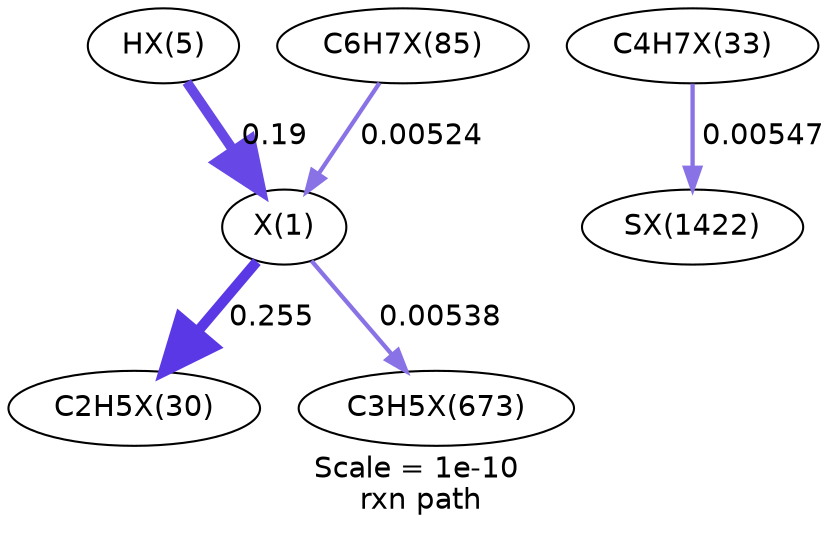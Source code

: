 digraph reaction_paths {
center=1;
s49 -> s48[fontname="Helvetica", style="setlinewidth(4.75)", arrowsize=2.37, color="0.7, 0.69, 0.9"
, label=" 0.19"];
s65 -> s48[fontname="Helvetica", style="setlinewidth(2.04)", arrowsize=1.02, color="0.7, 0.505, 0.9"
, label=" 0.00524"];
s48 -> s53[fontname="Helvetica", style="setlinewidth(4.97)", arrowsize=2.48, color="0.7, 0.755, 0.9"
, label=" 0.255"];
s48 -> s117[fontname="Helvetica", style="setlinewidth(2.06)", arrowsize=1.03, color="0.7, 0.505, 0.9"
, label=" 0.00538"];
s56 -> s132[fontname="Helvetica", style="setlinewidth(2.07)", arrowsize=1.03, color="0.7, 0.505, 0.9"
, label=" 0.00547"];
s48 [ fontname="Helvetica", label="X(1)"];
s49 [ fontname="Helvetica", label="HX(5)"];
s53 [ fontname="Helvetica", label="C2H5X(30)"];
s56 [ fontname="Helvetica", label="C4H7X(33)"];
s65 [ fontname="Helvetica", label="C6H7X(85)"];
s117 [ fontname="Helvetica", label="C3H5X(673)"];
s132 [ fontname="Helvetica", label="SX(1422)"];
 label = "Scale = 1e-10\l rxn path";
 fontname = "Helvetica";
}
